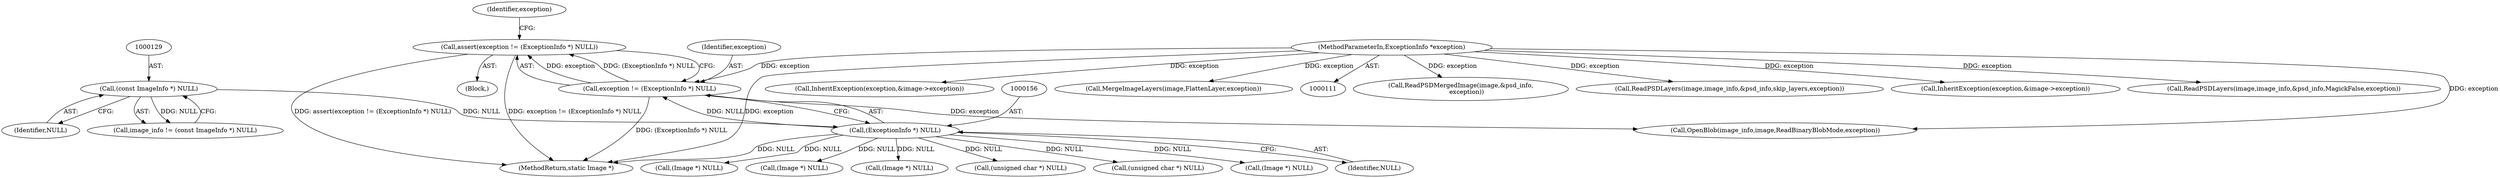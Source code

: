 digraph "0_ImageMagick_f6e9d0d9955e85bdd7540b251cd50d598dacc5e6_48@API" {
"1000152" [label="(Call,assert(exception != (ExceptionInfo *) NULL))"];
"1000153" [label="(Call,exception != (ExceptionInfo *) NULL)"];
"1000113" [label="(MethodParameterIn,ExceptionInfo *exception)"];
"1000155" [label="(Call,(ExceptionInfo *) NULL)"];
"1000128" [label="(Call,(const ImageInfo *) NULL)"];
"1000897" [label="(Call,(Image *) NULL)"];
"1000944" [label="(Call,ReadPSDMergedImage(image,&psd_info,\n      exception))"];
"1000883" [label="(Call,ReadPSDLayers(image,image_info,&psd_info,skip_layers,exception))"];
"1000161" [label="(Identifier,exception)"];
"1000155" [label="(Call,(ExceptionInfo *) NULL)"];
"1000983" [label="(Call,(Image *) NULL)"];
"1000153" [label="(Call,exception != (ExceptionInfo *) NULL)"];
"1000410" [label="(Call,InheritException(exception,&image->exception))"];
"1000969" [label="(Call,ReadPSDLayers(image,image_info,&psd_info,MagickFalse,exception))"];
"1000395" [label="(Call,InheritException(exception,&image->exception))"];
"1000170" [label="(Call,OpenBlob(image_info,image,ReadBinaryBlobMode,exception))"];
"1000576" [label="(Call,(unsigned char *) NULL)"];
"1000130" [label="(Identifier,NULL)"];
"1000157" [label="(Identifier,NULL)"];
"1000749" [label="(Call,(unsigned char *) NULL)"];
"1000113" [label="(MethodParameterIn,ExceptionInfo *exception)"];
"1001024" [label="(MethodReturn,static Image *)"];
"1000152" [label="(Call,assert(exception != (ExceptionInfo *) NULL))"];
"1000154" [label="(Identifier,exception)"];
"1000114" [label="(Block,)"];
"1000185" [label="(Call,(Image *) NULL)"];
"1000421" [label="(Call,(Image *) NULL)"];
"1001009" [label="(Call,MergeImageLayers(image,FlattenLayer,exception))"];
"1000126" [label="(Call,image_info != (const ImageInfo *) NULL)"];
"1000128" [label="(Call,(const ImageInfo *) NULL)"];
"1000152" -> "1000114"  [label="AST: "];
"1000152" -> "1000153"  [label="CFG: "];
"1000153" -> "1000152"  [label="AST: "];
"1000161" -> "1000152"  [label="CFG: "];
"1000152" -> "1001024"  [label="DDG: assert(exception != (ExceptionInfo *) NULL)"];
"1000152" -> "1001024"  [label="DDG: exception != (ExceptionInfo *) NULL"];
"1000153" -> "1000152"  [label="DDG: exception"];
"1000153" -> "1000152"  [label="DDG: (ExceptionInfo *) NULL"];
"1000153" -> "1000155"  [label="CFG: "];
"1000154" -> "1000153"  [label="AST: "];
"1000155" -> "1000153"  [label="AST: "];
"1000153" -> "1001024"  [label="DDG: (ExceptionInfo *) NULL"];
"1000113" -> "1000153"  [label="DDG: exception"];
"1000155" -> "1000153"  [label="DDG: NULL"];
"1000153" -> "1000170"  [label="DDG: exception"];
"1000113" -> "1000111"  [label="AST: "];
"1000113" -> "1001024"  [label="DDG: exception"];
"1000113" -> "1000170"  [label="DDG: exception"];
"1000113" -> "1000395"  [label="DDG: exception"];
"1000113" -> "1000410"  [label="DDG: exception"];
"1000113" -> "1000883"  [label="DDG: exception"];
"1000113" -> "1000944"  [label="DDG: exception"];
"1000113" -> "1000969"  [label="DDG: exception"];
"1000113" -> "1001009"  [label="DDG: exception"];
"1000155" -> "1000157"  [label="CFG: "];
"1000156" -> "1000155"  [label="AST: "];
"1000157" -> "1000155"  [label="AST: "];
"1000155" -> "1001024"  [label="DDG: NULL"];
"1000128" -> "1000155"  [label="DDG: NULL"];
"1000155" -> "1000185"  [label="DDG: NULL"];
"1000155" -> "1000421"  [label="DDG: NULL"];
"1000155" -> "1000576"  [label="DDG: NULL"];
"1000155" -> "1000749"  [label="DDG: NULL"];
"1000155" -> "1000897"  [label="DDG: NULL"];
"1000155" -> "1000983"  [label="DDG: NULL"];
"1000128" -> "1000126"  [label="AST: "];
"1000128" -> "1000130"  [label="CFG: "];
"1000129" -> "1000128"  [label="AST: "];
"1000130" -> "1000128"  [label="AST: "];
"1000126" -> "1000128"  [label="CFG: "];
"1000128" -> "1000126"  [label="DDG: NULL"];
}
